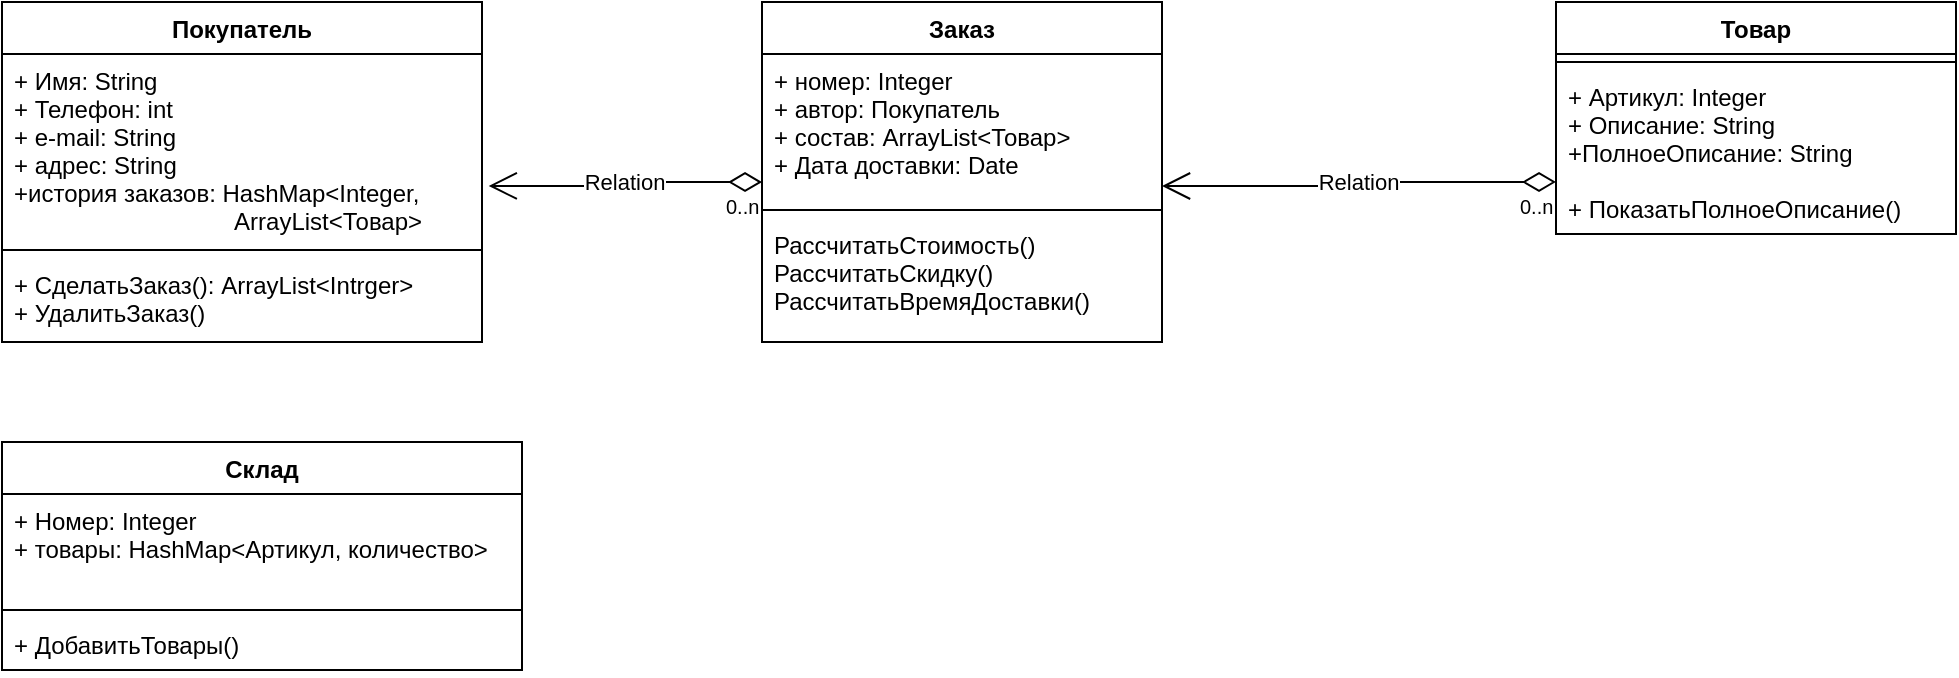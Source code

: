 <mxfile version="10.7.3" type="google"><diagram id="AeUOwgYk4ZCslb0HQEZx" name="Page-1"><mxGraphModel dx="1398" dy="796" grid="1" gridSize="10" guides="1" tooltips="1" connect="1" arrows="1" fold="1" page="1" pageScale="1" pageWidth="827" pageHeight="1169" math="0" shadow="0"><root><mxCell id="0"/><mxCell id="1" parent="0"/><mxCell id="WoT60K0snwmKyyD50mep-2" value="Покупатель" style="swimlane;fontStyle=1;align=center;verticalAlign=top;childLayout=stackLayout;horizontal=1;startSize=26;horizontalStack=0;resizeParent=1;resizeParentMax=0;resizeLast=0;collapsible=1;marginBottom=0;" parent="1" vertex="1"><mxGeometry x="50" y="40" width="240" height="170" as="geometry"/></mxCell><mxCell id="WoT60K0snwmKyyD50mep-3" value="+ Имя: String&#10;+ Телефон: int&#10;+ e-mail: String&#10;+ адрес: String&#10;+история заказов: HashMap&lt;Integer, &#10;                                 ArrayList&lt;Товар&gt;&#10;" style="text;strokeColor=none;fillColor=none;align=left;verticalAlign=top;spacingLeft=4;spacingRight=4;overflow=hidden;rotatable=0;points=[[0,0.5],[1,0.5]];portConstraint=eastwest;" parent="WoT60K0snwmKyyD50mep-2" vertex="1"><mxGeometry y="26" width="240" height="94" as="geometry"/></mxCell><mxCell id="WoT60K0snwmKyyD50mep-4" value="" style="line;strokeWidth=1;fillColor=none;align=left;verticalAlign=middle;spacingTop=-1;spacingLeft=3;spacingRight=3;rotatable=0;labelPosition=right;points=[];portConstraint=eastwest;" parent="WoT60K0snwmKyyD50mep-2" vertex="1"><mxGeometry y="120" width="240" height="8" as="geometry"/></mxCell><mxCell id="WoT60K0snwmKyyD50mep-5" value="+ СделатьЗаказ(): ArrayList&lt;Intrger&gt;&#10;+ УдалитьЗаказ()&#10;" style="text;strokeColor=none;fillColor=none;align=left;verticalAlign=top;spacingLeft=4;spacingRight=4;overflow=hidden;rotatable=0;points=[[0,0.5],[1,0.5]];portConstraint=eastwest;" parent="WoT60K0snwmKyyD50mep-2" vertex="1"><mxGeometry y="128" width="240" height="42" as="geometry"/></mxCell><mxCell id="WoT60K0snwmKyyD50mep-6" value="Заказ" style="swimlane;fontStyle=1;align=center;verticalAlign=top;childLayout=stackLayout;horizontal=1;startSize=26;horizontalStack=0;resizeParent=1;resizeParentMax=0;resizeLast=0;collapsible=1;marginBottom=0;" parent="1" vertex="1"><mxGeometry x="430" y="40" width="200" height="170" as="geometry"/></mxCell><mxCell id="WoT60K0snwmKyyD50mep-7" value="+ номер: Integer&#10;+ автор: Покупатель&#10;+ состав: ArrayList&lt;Товар&gt;&#10;+ Дата доставки: Date" style="text;strokeColor=none;fillColor=none;align=left;verticalAlign=top;spacingLeft=4;spacingRight=4;overflow=hidden;rotatable=0;points=[[0,0.5],[1,0.5]];portConstraint=eastwest;" parent="WoT60K0snwmKyyD50mep-6" vertex="1"><mxGeometry y="26" width="200" height="74" as="geometry"/></mxCell><mxCell id="WoT60K0snwmKyyD50mep-8" value="" style="line;strokeWidth=1;fillColor=none;align=left;verticalAlign=middle;spacingTop=-1;spacingLeft=3;spacingRight=3;rotatable=0;labelPosition=right;points=[];portConstraint=eastwest;" parent="WoT60K0snwmKyyD50mep-6" vertex="1"><mxGeometry y="100" width="200" height="8" as="geometry"/></mxCell><mxCell id="WoT60K0snwmKyyD50mep-9" value="РассчитатьСтоимость()&#10;РассчитатьСкидку()&#10;РассчитатьВремяДоставки()&#10;" style="text;strokeColor=none;fillColor=none;align=left;verticalAlign=top;spacingLeft=4;spacingRight=4;overflow=hidden;rotatable=0;points=[[0,0.5],[1,0.5]];portConstraint=eastwest;" parent="WoT60K0snwmKyyD50mep-6" vertex="1"><mxGeometry y="108" width="200" height="62" as="geometry"/></mxCell><mxCell id="WoT60K0snwmKyyD50mep-10" value="Товар" style="swimlane;fontStyle=1;align=center;verticalAlign=top;childLayout=stackLayout;horizontal=1;startSize=26;horizontalStack=0;resizeParent=1;resizeParentMax=0;resizeLast=0;collapsible=1;marginBottom=0;" parent="1" vertex="1"><mxGeometry x="827" y="40" width="200" height="116" as="geometry"/></mxCell><mxCell id="WoT60K0snwmKyyD50mep-12" value="" style="line;strokeWidth=1;fillColor=none;align=left;verticalAlign=middle;spacingTop=-1;spacingLeft=3;spacingRight=3;rotatable=0;labelPosition=right;points=[];portConstraint=eastwest;" parent="WoT60K0snwmKyyD50mep-10" vertex="1"><mxGeometry y="26" width="200" height="8" as="geometry"/></mxCell><mxCell id="WoT60K0snwmKyyD50mep-11" value="+ Артикул: Integer&#10;+ Описание: String&#10;+ПолноеОписание: String&#10;" style="text;strokeColor=none;fillColor=none;align=left;verticalAlign=top;spacingLeft=4;spacingRight=4;overflow=hidden;rotatable=0;points=[[0,0.5],[1,0.5]];portConstraint=eastwest;" parent="WoT60K0snwmKyyD50mep-10" vertex="1"><mxGeometry y="34" width="200" height="56" as="geometry"/></mxCell><mxCell id="WoT60K0snwmKyyD50mep-13" value="+ ПоказатьПолноеОписание()" style="text;strokeColor=none;fillColor=none;align=left;verticalAlign=top;spacingLeft=4;spacingRight=4;overflow=hidden;rotatable=0;points=[[0,0.5],[1,0.5]];portConstraint=eastwest;" parent="WoT60K0snwmKyyD50mep-10" vertex="1"><mxGeometry y="90" width="200" height="26" as="geometry"/></mxCell><mxCell id="WoT60K0snwmKyyD50mep-14" value="Склад" style="swimlane;fontStyle=1;align=center;verticalAlign=top;childLayout=stackLayout;horizontal=1;startSize=26;horizontalStack=0;resizeParent=1;resizeParentMax=0;resizeLast=0;collapsible=1;marginBottom=0;" parent="1" vertex="1"><mxGeometry x="50" y="260" width="260" height="114" as="geometry"/></mxCell><mxCell id="WoT60K0snwmKyyD50mep-15" value="+ Номер: Integer&#10;+ товары: HashMap&lt;Артикул, количество&gt;&#10;" style="text;strokeColor=none;fillColor=none;align=left;verticalAlign=top;spacingLeft=4;spacingRight=4;overflow=hidden;rotatable=0;points=[[0,0.5],[1,0.5]];portConstraint=eastwest;" parent="WoT60K0snwmKyyD50mep-14" vertex="1"><mxGeometry y="26" width="260" height="54" as="geometry"/></mxCell><mxCell id="WoT60K0snwmKyyD50mep-16" value="" style="line;strokeWidth=1;fillColor=none;align=left;verticalAlign=middle;spacingTop=-1;spacingLeft=3;spacingRight=3;rotatable=0;labelPosition=right;points=[];portConstraint=eastwest;" parent="WoT60K0snwmKyyD50mep-14" vertex="1"><mxGeometry y="80" width="260" height="8" as="geometry"/></mxCell><mxCell id="WoT60K0snwmKyyD50mep-17" value="+ ДобавитьТовары()" style="text;strokeColor=none;fillColor=none;align=left;verticalAlign=top;spacingLeft=4;spacingRight=4;overflow=hidden;rotatable=0;points=[[0,0.5],[1,0.5]];portConstraint=eastwest;" parent="WoT60K0snwmKyyD50mep-14" vertex="1"><mxGeometry y="88" width="260" height="26" as="geometry"/></mxCell><mxCell id="WoT60K0snwmKyyD50mep-20" value="Relation" style="endArrow=open;html=1;endSize=12;startArrow=diamondThin;startSize=14;startFill=0;edgeStyle=orthogonalEdgeStyle;exitX=0;exitY=0.865;exitDx=0;exitDy=0;exitPerimeter=0;entryX=1.014;entryY=0.702;entryDx=0;entryDy=0;entryPerimeter=0;" parent="1" source="WoT60K0snwmKyyD50mep-7" target="WoT60K0snwmKyyD50mep-3" edge="1"><mxGeometry relative="1" as="geometry"><mxPoint x="140" y="220" as="sourcePoint"/><mxPoint x="300" y="220" as="targetPoint"/></mxGeometry></mxCell><mxCell id="WoT60K0snwmKyyD50mep-21" value="0..n" style="resizable=0;html=1;align=left;verticalAlign=top;labelBackgroundColor=#ffffff;fontSize=10;" parent="WoT60K0snwmKyyD50mep-20" connectable="0" vertex="1"><mxGeometry x="-1" relative="1" as="geometry"><mxPoint x="-20" as="offset"/></mxGeometry></mxCell><mxCell id="bV_R1okRlR3J0cTrI-hm-5" value="Relation" style="endArrow=open;html=1;endSize=12;startArrow=diamondThin;startSize=14;startFill=0;edgeStyle=orthogonalEdgeStyle;" edge="1" parent="1" source="WoT60K0snwmKyyD50mep-13"><mxGeometry relative="1" as="geometry"><mxPoint x="750" y="130" as="sourcePoint"/><mxPoint x="630" y="132" as="targetPoint"/><Array as="points"><mxPoint x="720" y="130"/><mxPoint x="720" y="132"/></Array></mxGeometry></mxCell><mxCell id="bV_R1okRlR3J0cTrI-hm-6" value="0..n" style="resizable=0;html=1;align=left;verticalAlign=top;labelBackgroundColor=#ffffff;fontSize=10;" connectable="0" vertex="1" parent="bV_R1okRlR3J0cTrI-hm-5"><mxGeometry x="-1" relative="1" as="geometry"><mxPoint x="-20" as="offset"/></mxGeometry></mxCell></root></mxGraphModel></diagram></mxfile>